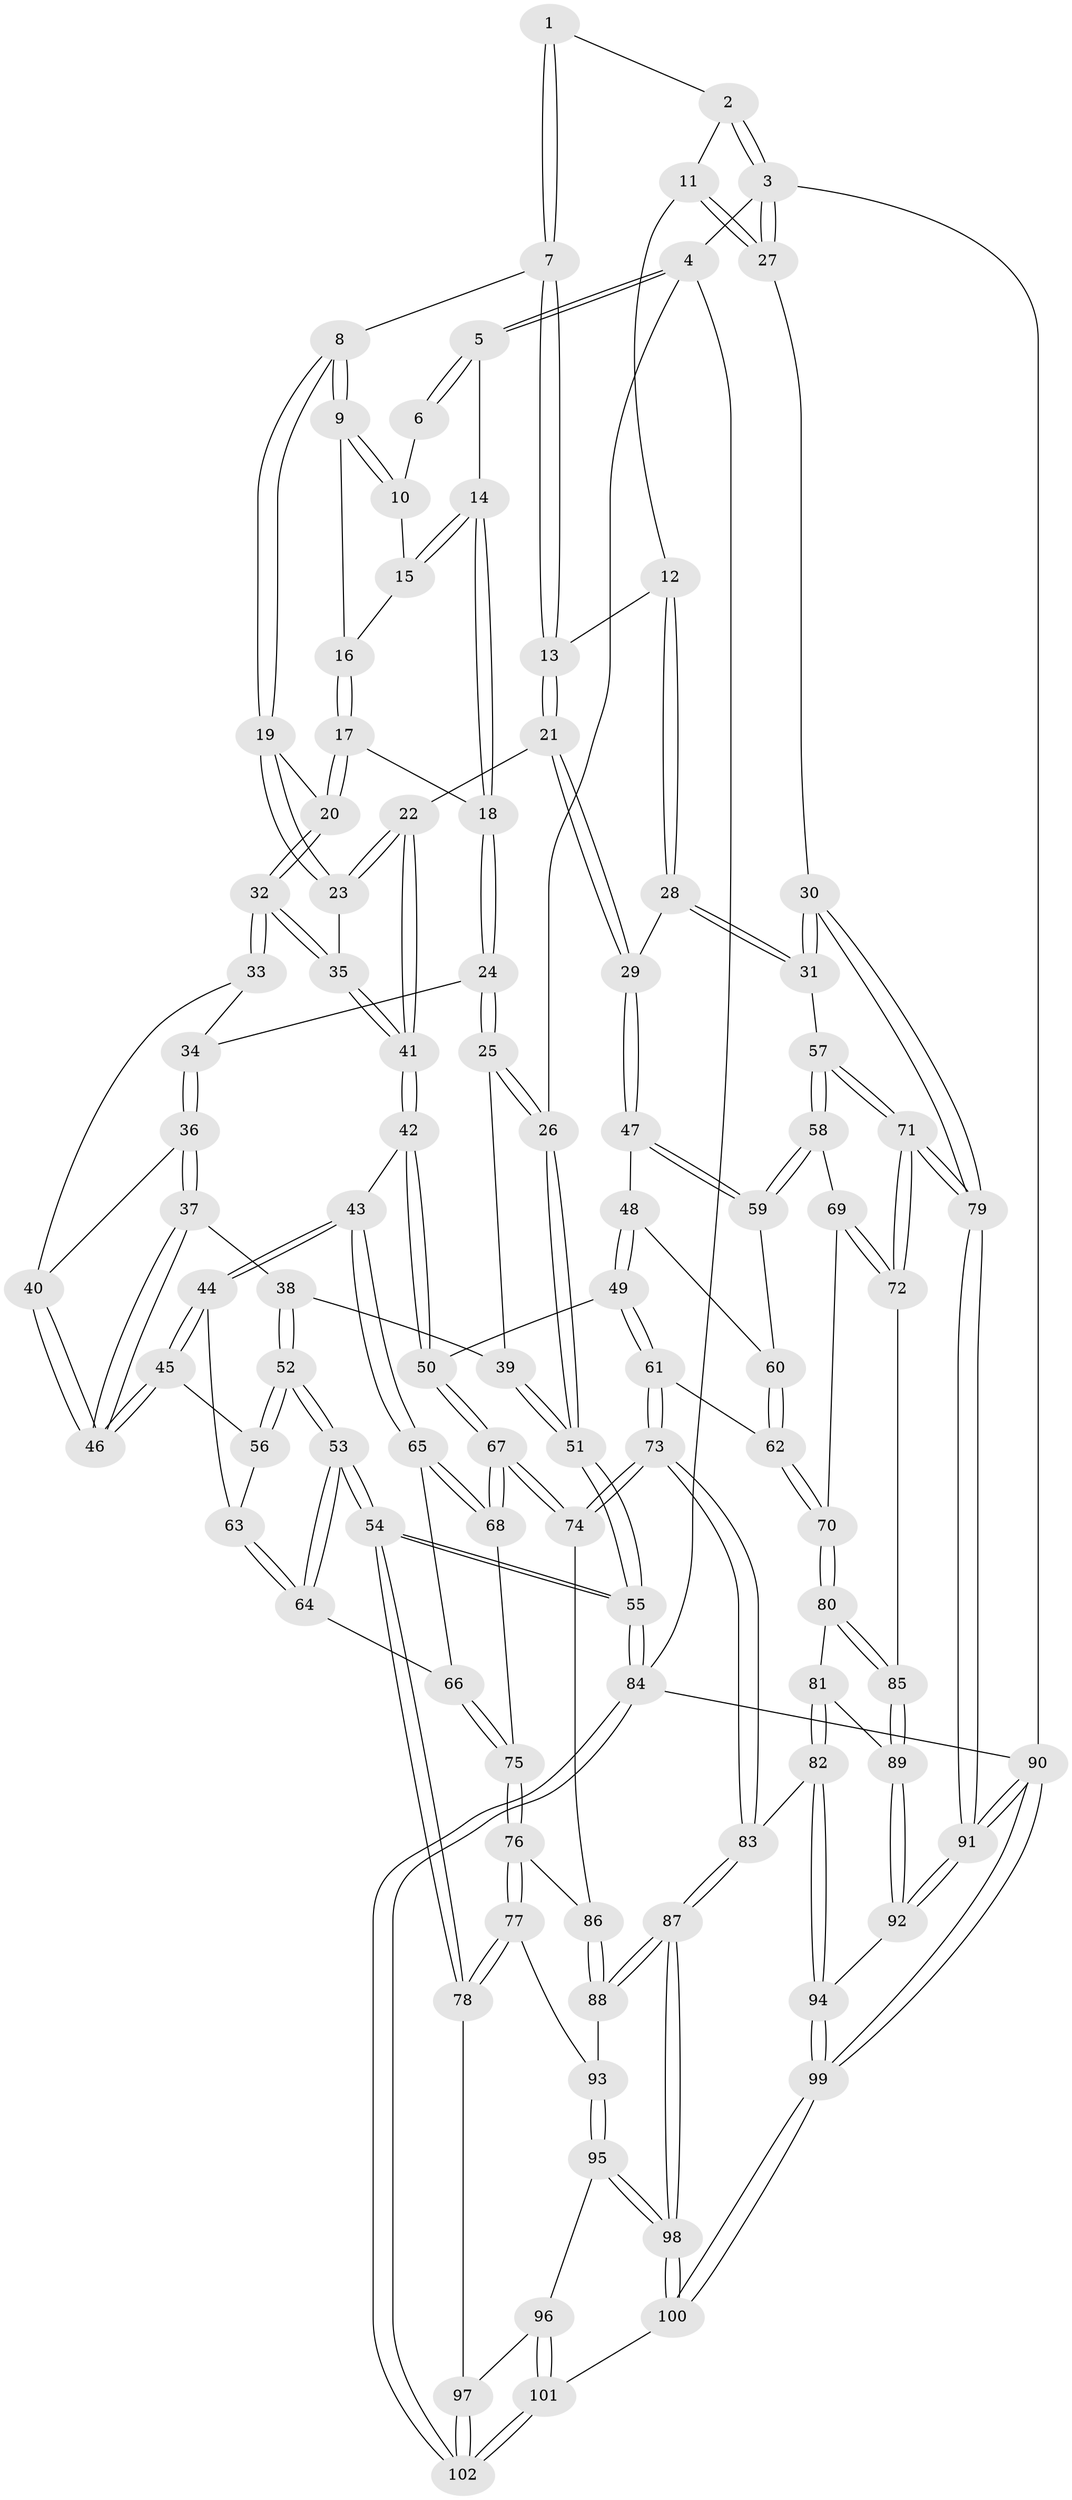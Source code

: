 // coarse degree distribution, {4: 0.4918032786885246, 5: 0.3114754098360656, 6: 0.08196721311475409, 3: 0.11475409836065574}
// Generated by graph-tools (version 1.1) at 2025/24/03/03/25 07:24:38]
// undirected, 102 vertices, 252 edges
graph export_dot {
graph [start="1"]
  node [color=gray90,style=filled];
  1 [pos="+0.6639795522558293+0"];
  2 [pos="+0.6689263847976691+0"];
  3 [pos="+1+0"];
  4 [pos="+0+0"];
  5 [pos="+0.11323152943581247+0"];
  6 [pos="+0.635679755167138+0"];
  7 [pos="+0.7117604324147225+0.04999267311789201"];
  8 [pos="+0.5755182009061778+0.1684671661748829"];
  9 [pos="+0.5221366449738772+0.09176316086035555"];
  10 [pos="+0.5277430989097445+0.019182738919540043"];
  11 [pos="+0.9703158706305836+0.14949043515135366"];
  12 [pos="+0.9424256427994532+0.16480790809052703"];
  13 [pos="+0.7843883446945502+0.16962995604856435"];
  14 [pos="+0.2147280274205966+0.0600578457752112"];
  15 [pos="+0.40459989900101156+0.07375515002191552"];
  16 [pos="+0.4675800549917849+0.1309321826323869"];
  17 [pos="+0.440741441575688+0.2252505551571623"];
  18 [pos="+0.216335315147783+0.08074730152991902"];
  19 [pos="+0.5665609800070133+0.23515132565134875"];
  20 [pos="+0.4465978224221496+0.2347660871393266"];
  21 [pos="+0.6917687774591483+0.335152430485537"];
  22 [pos="+0.6674868557061954+0.32874004123340583"];
  23 [pos="+0.6463045311963678+0.3112537446239471"];
  24 [pos="+0.19503103575147718+0.15751419837898634"];
  25 [pos="+0.06985543913087043+0.25003534598900073"];
  26 [pos="+0+0.20532953087283995"];
  27 [pos="+1+0"];
  28 [pos="+0.9083125467425796+0.39787247796601677"];
  29 [pos="+0.7217864586207632+0.38554045944182863"];
  30 [pos="+1+0.5351248341888729"];
  31 [pos="+1+0.5065301829886445"];
  32 [pos="+0.4019675136840607+0.3395510654533395"];
  33 [pos="+0.29112150508911044+0.32114415239707594"];
  34 [pos="+0.20657749449794527+0.18873773577602546"];
  35 [pos="+0.4028779678198688+0.3414935130876251"];
  36 [pos="+0.15887494140741343+0.39174427166974346"];
  37 [pos="+0.11795330090012+0.4270338562534007"];
  38 [pos="+0.10230852281087267+0.43164125632671546"];
  39 [pos="+0.07196604436968444+0.42255638798691"];
  40 [pos="+0.26460682812038006+0.3681355845284347"];
  41 [pos="+0.44161536490112335+0.45035453087547916"];
  42 [pos="+0.43059531329021283+0.5051216262579297"];
  43 [pos="+0.3591299451373088+0.5253223457766057"];
  44 [pos="+0.3404577150799588+0.5199958691752058"];
  45 [pos="+0.28444731612786256+0.49120161948368146"];
  46 [pos="+0.28040049781936055+0.48571565696416924"];
  47 [pos="+0.7186906962347905+0.40438335545392623"];
  48 [pos="+0.7124104067437064+0.4105065617587802"];
  49 [pos="+0.5212824357358818+0.5761799052907493"];
  50 [pos="+0.4926163340515845+0.5645116407712252"];
  51 [pos="+0+0.5265658958237476"];
  52 [pos="+0.15149849483270844+0.5672605907336394"];
  53 [pos="+0.10374270686708045+0.6579416523788532"];
  54 [pos="+0+0.7795695706639355"];
  55 [pos="+0+0.8097763718286372"];
  56 [pos="+0.16473596525218426+0.5646463845330938"];
  57 [pos="+0.8234055433311906+0.6016642601983712"];
  58 [pos="+0.770500488671003+0.5794715700079632"];
  59 [pos="+0.7647164294841171+0.570486376220156"];
  60 [pos="+0.6394466737614543+0.5837418095809658"];
  61 [pos="+0.5507551523666883+0.6094969967117804"];
  62 [pos="+0.5563108762465296+0.6112076991147171"];
  63 [pos="+0.2364161260542261+0.5969902055662989"];
  64 [pos="+0.24462949532781528+0.6436004908625527"];
  65 [pos="+0.3303446556333427+0.6116090901493243"];
  66 [pos="+0.2672771023140263+0.6564162323146663"];
  67 [pos="+0.40423974185520084+0.7187758107755801"];
  68 [pos="+0.36142110146900625+0.690006538411148"];
  69 [pos="+0.7237357451506774+0.6395212888989763"];
  70 [pos="+0.673946615752173+0.6953509049006812"];
  71 [pos="+0.8492893417424274+0.7451006057641953"];
  72 [pos="+0.8141092965015342+0.7568155899407827"];
  73 [pos="+0.5135544757679532+0.8192892580418498"];
  74 [pos="+0.40746879760980764+0.732334030366216"];
  75 [pos="+0.2676987547959519+0.724195657108348"];
  76 [pos="+0.24867791205798243+0.7645048062124014"];
  77 [pos="+0.21149096479472776+0.8051616744821255"];
  78 [pos="+0.14369124471832687+0.8212187292951159"];
  79 [pos="+1+0.9520773347066707"];
  80 [pos="+0.6771905800392012+0.7144790626445676"];
  81 [pos="+0.6644581085901899+0.7391476403816638"];
  82 [pos="+0.6021865321604506+0.8281108256379798"];
  83 [pos="+0.5143998828981611+0.8213310651762332"];
  84 [pos="+0+1"];
  85 [pos="+0.8034818929434433+0.7609138463152891"];
  86 [pos="+0.37825729527612306+0.753465253424269"];
  87 [pos="+0.5040727454416749+0.836327904486919"];
  88 [pos="+0.3337381613884506+0.8604010780190836"];
  89 [pos="+0.7572240751590852+0.8348210297514265"];
  90 [pos="+1+1"];
  91 [pos="+1+1"];
  92 [pos="+0.7391459919152533+0.8782954193912234"];
  93 [pos="+0.33305924149760857+0.8607643200181558"];
  94 [pos="+0.6746674732202163+0.8983039989298081"];
  95 [pos="+0.3387209312570543+0.9099884939072824"];
  96 [pos="+0.25875637416469766+0.9573681362942854"];
  97 [pos="+0.19776736643956033+0.9281669409458286"];
  98 [pos="+0.4544051730167206+1"];
  99 [pos="+0.6259651395590278+1"];
  100 [pos="+0.46712473892634765+1"];
  101 [pos="+0.4088754293862409+1"];
  102 [pos="+0.13117672956624798+1"];
  1 -- 2;
  1 -- 7;
  1 -- 7;
  2 -- 3;
  2 -- 3;
  2 -- 11;
  3 -- 4;
  3 -- 27;
  3 -- 27;
  3 -- 90;
  4 -- 5;
  4 -- 5;
  4 -- 26;
  4 -- 84;
  5 -- 6;
  5 -- 6;
  5 -- 14;
  6 -- 10;
  7 -- 8;
  7 -- 13;
  7 -- 13;
  8 -- 9;
  8 -- 9;
  8 -- 19;
  8 -- 19;
  9 -- 10;
  9 -- 10;
  9 -- 16;
  10 -- 15;
  11 -- 12;
  11 -- 27;
  11 -- 27;
  12 -- 13;
  12 -- 28;
  12 -- 28;
  13 -- 21;
  13 -- 21;
  14 -- 15;
  14 -- 15;
  14 -- 18;
  14 -- 18;
  15 -- 16;
  16 -- 17;
  16 -- 17;
  17 -- 18;
  17 -- 20;
  17 -- 20;
  18 -- 24;
  18 -- 24;
  19 -- 20;
  19 -- 23;
  19 -- 23;
  20 -- 32;
  20 -- 32;
  21 -- 22;
  21 -- 29;
  21 -- 29;
  22 -- 23;
  22 -- 23;
  22 -- 41;
  22 -- 41;
  23 -- 35;
  24 -- 25;
  24 -- 25;
  24 -- 34;
  25 -- 26;
  25 -- 26;
  25 -- 39;
  26 -- 51;
  26 -- 51;
  27 -- 30;
  28 -- 29;
  28 -- 31;
  28 -- 31;
  29 -- 47;
  29 -- 47;
  30 -- 31;
  30 -- 31;
  30 -- 79;
  30 -- 79;
  31 -- 57;
  32 -- 33;
  32 -- 33;
  32 -- 35;
  32 -- 35;
  33 -- 34;
  33 -- 40;
  34 -- 36;
  34 -- 36;
  35 -- 41;
  35 -- 41;
  36 -- 37;
  36 -- 37;
  36 -- 40;
  37 -- 38;
  37 -- 46;
  37 -- 46;
  38 -- 39;
  38 -- 52;
  38 -- 52;
  39 -- 51;
  39 -- 51;
  40 -- 46;
  40 -- 46;
  41 -- 42;
  41 -- 42;
  42 -- 43;
  42 -- 50;
  42 -- 50;
  43 -- 44;
  43 -- 44;
  43 -- 65;
  43 -- 65;
  44 -- 45;
  44 -- 45;
  44 -- 63;
  45 -- 46;
  45 -- 46;
  45 -- 56;
  47 -- 48;
  47 -- 59;
  47 -- 59;
  48 -- 49;
  48 -- 49;
  48 -- 60;
  49 -- 50;
  49 -- 61;
  49 -- 61;
  50 -- 67;
  50 -- 67;
  51 -- 55;
  51 -- 55;
  52 -- 53;
  52 -- 53;
  52 -- 56;
  52 -- 56;
  53 -- 54;
  53 -- 54;
  53 -- 64;
  53 -- 64;
  54 -- 55;
  54 -- 55;
  54 -- 78;
  54 -- 78;
  55 -- 84;
  55 -- 84;
  56 -- 63;
  57 -- 58;
  57 -- 58;
  57 -- 71;
  57 -- 71;
  58 -- 59;
  58 -- 59;
  58 -- 69;
  59 -- 60;
  60 -- 62;
  60 -- 62;
  61 -- 62;
  61 -- 73;
  61 -- 73;
  62 -- 70;
  62 -- 70;
  63 -- 64;
  63 -- 64;
  64 -- 66;
  65 -- 66;
  65 -- 68;
  65 -- 68;
  66 -- 75;
  66 -- 75;
  67 -- 68;
  67 -- 68;
  67 -- 74;
  67 -- 74;
  68 -- 75;
  69 -- 70;
  69 -- 72;
  69 -- 72;
  70 -- 80;
  70 -- 80;
  71 -- 72;
  71 -- 72;
  71 -- 79;
  71 -- 79;
  72 -- 85;
  73 -- 74;
  73 -- 74;
  73 -- 83;
  73 -- 83;
  74 -- 86;
  75 -- 76;
  75 -- 76;
  76 -- 77;
  76 -- 77;
  76 -- 86;
  77 -- 78;
  77 -- 78;
  77 -- 93;
  78 -- 97;
  79 -- 91;
  79 -- 91;
  80 -- 81;
  80 -- 85;
  80 -- 85;
  81 -- 82;
  81 -- 82;
  81 -- 89;
  82 -- 83;
  82 -- 94;
  82 -- 94;
  83 -- 87;
  83 -- 87;
  84 -- 102;
  84 -- 102;
  84 -- 90;
  85 -- 89;
  85 -- 89;
  86 -- 88;
  86 -- 88;
  87 -- 88;
  87 -- 88;
  87 -- 98;
  87 -- 98;
  88 -- 93;
  89 -- 92;
  89 -- 92;
  90 -- 91;
  90 -- 91;
  90 -- 99;
  90 -- 99;
  91 -- 92;
  91 -- 92;
  92 -- 94;
  93 -- 95;
  93 -- 95;
  94 -- 99;
  94 -- 99;
  95 -- 96;
  95 -- 98;
  95 -- 98;
  96 -- 97;
  96 -- 101;
  96 -- 101;
  97 -- 102;
  97 -- 102;
  98 -- 100;
  98 -- 100;
  99 -- 100;
  99 -- 100;
  100 -- 101;
  101 -- 102;
  101 -- 102;
}
